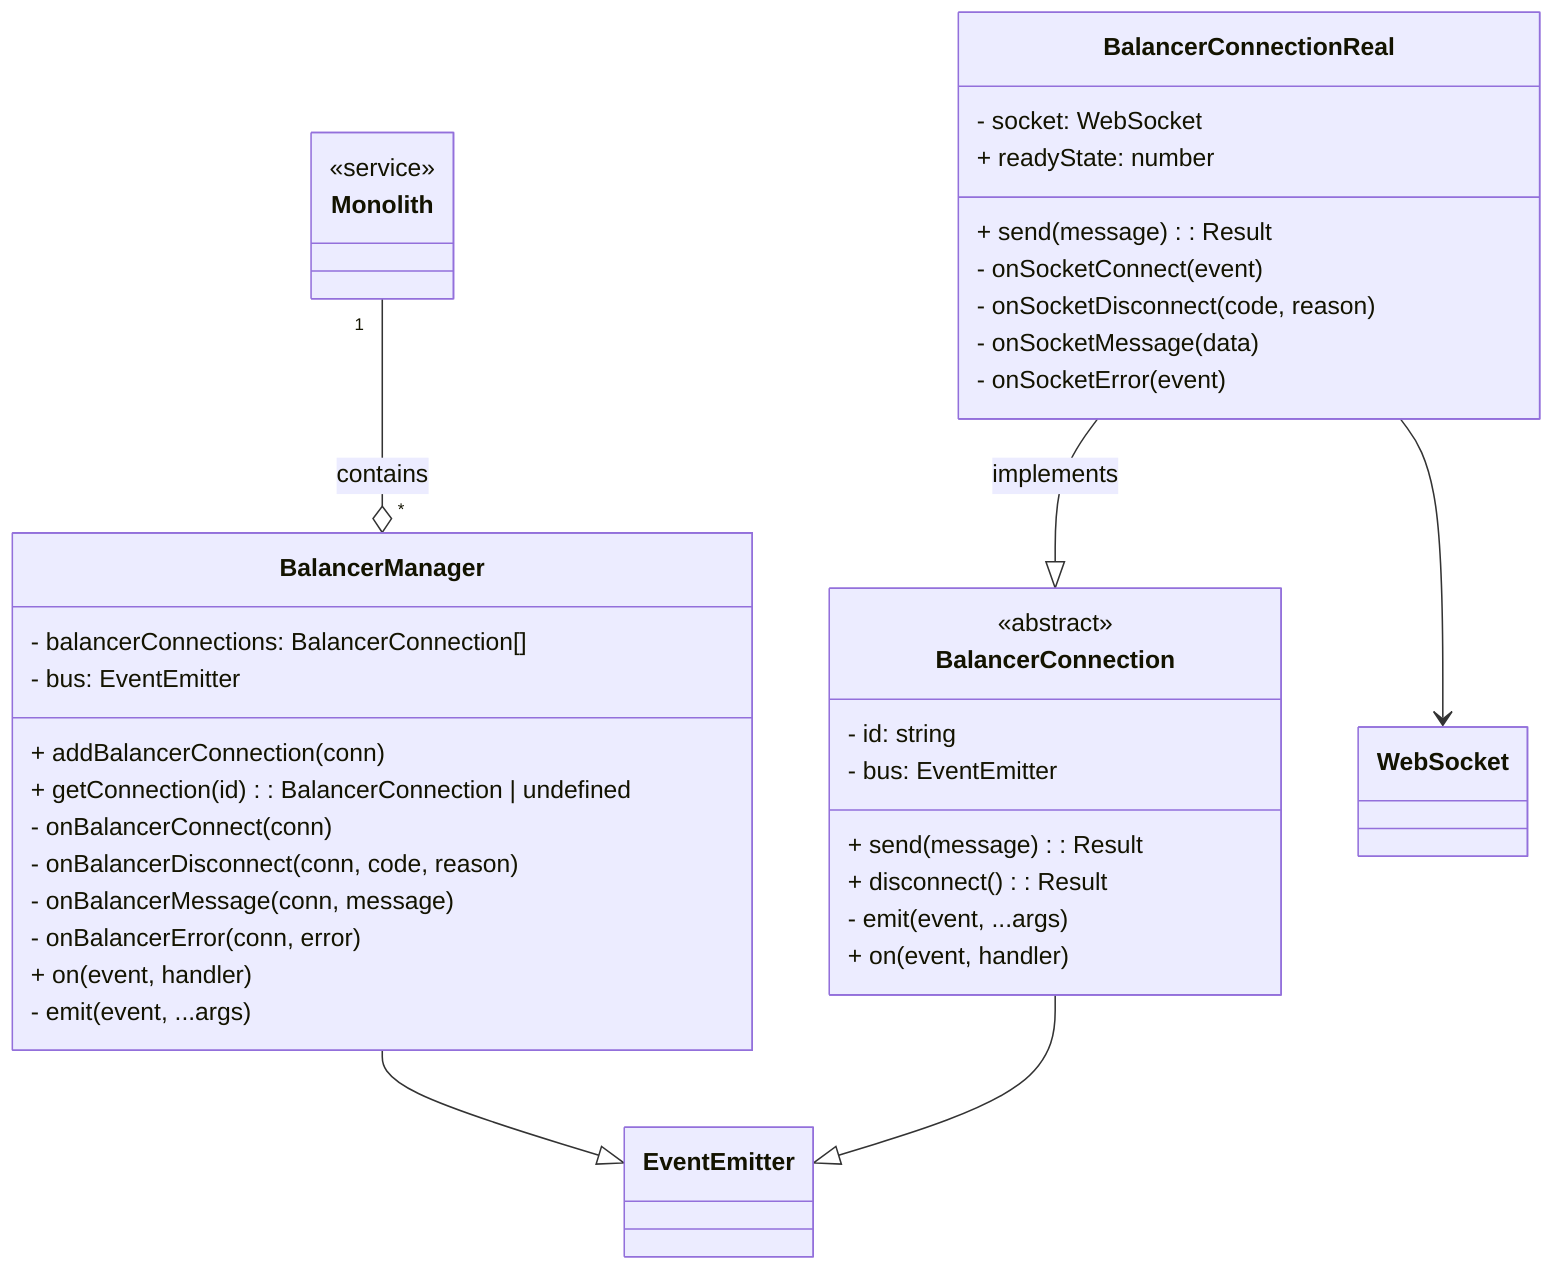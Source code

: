 classDiagram
    class Monolith {
        <<service>>
    }

    class BalancerManager {
        - balancerConnections: BalancerConnection[]
        - bus: EventEmitter
        + addBalancerConnection(conn)
        + getConnection(id): BalancerConnection | undefined
        - onBalancerConnect(conn)
        - onBalancerDisconnect(conn, code, reason)
        - onBalancerMessage(conn, message)
        - onBalancerError(conn, error)
        + on(event, handler)
        - emit(event, ...args)
    }

    class BalancerConnection {
        <<abstract>>
        - id: string
        - bus: EventEmitter
        + send(message): Result<void, Error>
        + disconnect(): Result<void, Error>
        - emit(event, ...args)
        + on(event, handler)
    }

    class BalancerConnectionReal {
        - socket: WebSocket
        + readyState: number
        + send(message): Result<void, Error>
        - onSocketConnect(event)
        - onSocketDisconnect(code, reason)
        - onSocketMessage(data)
        - onSocketError(event)
    }

    class EventEmitter {

    }

    class WebSocket {

    }

    Monolith "1" --o "*" BalancerManager : contains

    BalancerManager --|> EventEmitter
    BalancerConnection --|> EventEmitter
    BalancerConnectionReal --|> BalancerConnection : implements
    BalancerConnectionReal --> WebSocket
